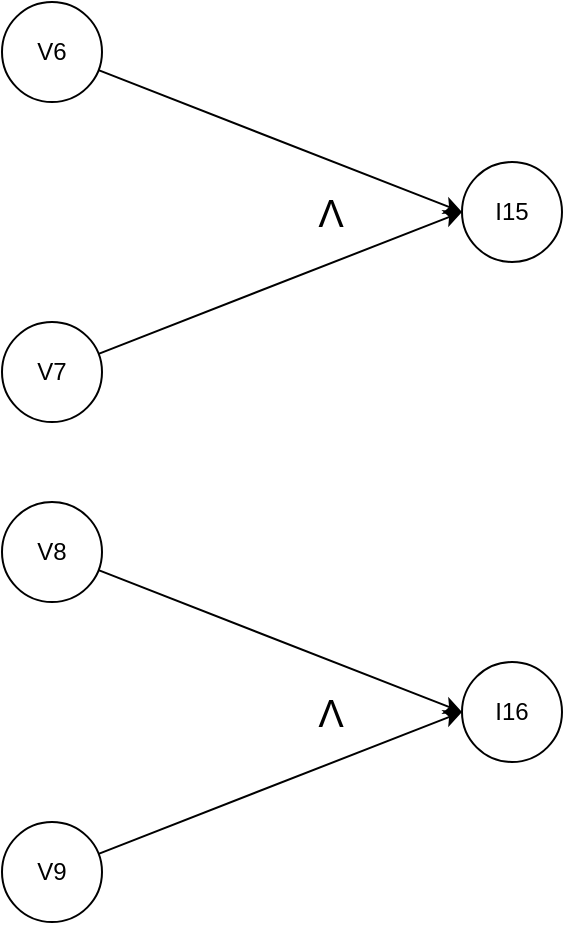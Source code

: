 <mxfile version="12.3.5" type="device" pages="1"><diagram id="7_ym91-IOIfZv-ieCXya" name="Page-1"><mxGraphModel dx="862" dy="457" grid="1" gridSize="10" guides="1" tooltips="1" connect="1" arrows="1" fold="1" page="1" pageScale="1" pageWidth="850" pageHeight="1100" math="0" shadow="0"><root><mxCell id="0"/><mxCell id="1" parent="0"/><mxCell id="rflz7_cryf52-ppmo1ay-5" style="rounded=0;orthogonalLoop=1;jettySize=auto;html=1;entryX=0;entryY=0.5;entryDx=0;entryDy=0;" parent="1" source="rflz7_cryf52-ppmo1ay-1" target="rflz7_cryf52-ppmo1ay-4" edge="1"><mxGeometry relative="1" as="geometry"/></mxCell><mxCell id="rflz7_cryf52-ppmo1ay-1" value="V6" style="ellipse;whiteSpace=wrap;html=1;aspect=fixed;" parent="1" vertex="1"><mxGeometry x="160" y="40" width="50" height="50" as="geometry"/></mxCell><mxCell id="rflz7_cryf52-ppmo1ay-6" style="edgeStyle=none;rounded=0;orthogonalLoop=1;jettySize=auto;html=1;entryX=0;entryY=0.5;entryDx=0;entryDy=0;" parent="1" source="rflz7_cryf52-ppmo1ay-3" target="rflz7_cryf52-ppmo1ay-4" edge="1"><mxGeometry relative="1" as="geometry"/></mxCell><mxCell id="rflz7_cryf52-ppmo1ay-3" value="V7&lt;br&gt;" style="ellipse;whiteSpace=wrap;html=1;aspect=fixed;" parent="1" vertex="1"><mxGeometry x="160" y="200" width="50" height="50" as="geometry"/></mxCell><mxCell id="rflz7_cryf52-ppmo1ay-4" value="I15" style="ellipse;whiteSpace=wrap;html=1;aspect=fixed;" parent="1" vertex="1"><mxGeometry x="390" y="120" width="50" height="50" as="geometry"/></mxCell><mxCell id="rflz7_cryf52-ppmo1ay-7" value="&lt;font style=&quot;font-size: 19px&quot;&gt;V&lt;/font&gt;" style="text;html=1;align=center;verticalAlign=middle;resizable=0;points=[];;autosize=1;strokeWidth=11;rotation=-180;" parent="1" vertex="1"><mxGeometry x="310" y="135" width="30" height="20" as="geometry"/></mxCell><mxCell id="rflz7_cryf52-ppmo1ay-8" style="rounded=0;orthogonalLoop=1;jettySize=auto;html=1;entryX=0;entryY=0.5;entryDx=0;entryDy=0;" parent="1" source="rflz7_cryf52-ppmo1ay-9" target="rflz7_cryf52-ppmo1ay-12" edge="1"><mxGeometry relative="1" as="geometry"/></mxCell><mxCell id="rflz7_cryf52-ppmo1ay-9" value="V8" style="ellipse;whiteSpace=wrap;html=1;aspect=fixed;" parent="1" vertex="1"><mxGeometry x="160" y="290" width="50" height="50" as="geometry"/></mxCell><mxCell id="rflz7_cryf52-ppmo1ay-10" style="edgeStyle=none;rounded=0;orthogonalLoop=1;jettySize=auto;html=1;entryX=0;entryY=0.5;entryDx=0;entryDy=0;" parent="1" source="rflz7_cryf52-ppmo1ay-11" target="rflz7_cryf52-ppmo1ay-12" edge="1"><mxGeometry relative="1" as="geometry"/></mxCell><mxCell id="rflz7_cryf52-ppmo1ay-11" value="V9" style="ellipse;whiteSpace=wrap;html=1;aspect=fixed;" parent="1" vertex="1"><mxGeometry x="160" y="450" width="50" height="50" as="geometry"/></mxCell><mxCell id="rflz7_cryf52-ppmo1ay-12" value="I16&lt;br&gt;" style="ellipse;whiteSpace=wrap;html=1;aspect=fixed;" parent="1" vertex="1"><mxGeometry x="390" y="370" width="50" height="50" as="geometry"/></mxCell><mxCell id="rflz7_cryf52-ppmo1ay-13" value="&lt;font style=&quot;font-size: 19px&quot;&gt;V&lt;/font&gt;" style="text;html=1;align=center;verticalAlign=middle;resizable=0;points=[];;autosize=1;strokeWidth=11;rotation=-180;" parent="1" vertex="1"><mxGeometry x="310" y="385" width="30" height="20" as="geometry"/></mxCell></root></mxGraphModel></diagram></mxfile>